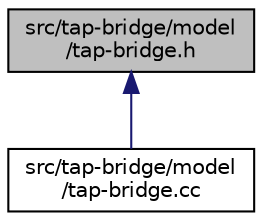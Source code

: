 digraph "src/tap-bridge/model/tap-bridge.h"
{
 // LATEX_PDF_SIZE
  edge [fontname="Helvetica",fontsize="10",labelfontname="Helvetica",labelfontsize="10"];
  node [fontname="Helvetica",fontsize="10",shape=record];
  Node1 [label="src/tap-bridge/model\l/tap-bridge.h",height=0.2,width=0.4,color="black", fillcolor="grey75", style="filled", fontcolor="black",tooltip=" "];
  Node1 -> Node2 [dir="back",color="midnightblue",fontsize="10",style="solid",fontname="Helvetica"];
  Node2 [label="src/tap-bridge/model\l/tap-bridge.cc",height=0.2,width=0.4,color="black", fillcolor="white", style="filled",URL="$tap-bridge_8cc.html",tooltip=" "];
}
